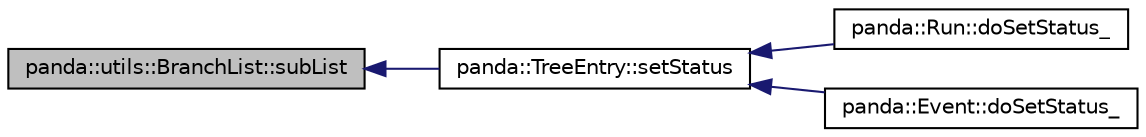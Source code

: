 digraph G
{
  edge [fontname="Helvetica",fontsize="10",labelfontname="Helvetica",labelfontsize="10"];
  node [fontname="Helvetica",fontsize="10",shape=record];
  rankdir=LR;
  Node1 [label="panda::utils::BranchList::subList",height=0.2,width=0.4,color="black", fillcolor="grey75", style="filled" fontcolor="black"];
  Node1 -> Node2 [dir=back,color="midnightblue",fontsize="10",style="solid"];
  Node2 [label="panda::TreeEntry::setStatus",height=0.2,width=0.4,color="black", fillcolor="white", style="filled",URL="$classpanda_1_1TreeEntry.html#a8d65c0ee41e1ef5c7f7a41c454dad052",tooltip="Set status of branches to true (matching branch) or false (vetoed branch)."];
  Node2 -> Node3 [dir=back,color="midnightblue",fontsize="10",style="solid"];
  Node3 [label="panda::Run::doSetStatus_",height=0.2,width=0.4,color="black", fillcolor="white", style="filled",URL="$classpanda_1_1Run.html#a6e0400b56778094d6ac8c6c9aa8eba3a"];
  Node2 -> Node4 [dir=back,color="midnightblue",fontsize="10",style="solid"];
  Node4 [label="panda::Event::doSetStatus_",height=0.2,width=0.4,color="black", fillcolor="white", style="filled",URL="$classpanda_1_1Event.html#a714f9999480dd623a883560e62717d85"];
}
